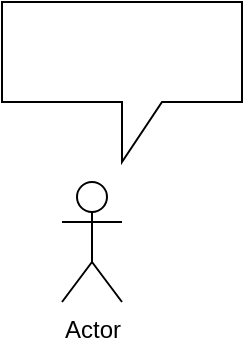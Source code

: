 <mxfile version="21.6.7" type="github">
  <diagram name="페이지-1" id="TDOl6d9EobfstHPUKOAl">
    <mxGraphModel dx="2211" dy="1156" grid="1" gridSize="10" guides="1" tooltips="1" connect="1" arrows="1" fold="1" page="1" pageScale="1" pageWidth="827" pageHeight="1169" math="0" shadow="0">
      <root>
        <mxCell id="0" />
        <mxCell id="1" parent="0" />
        <mxCell id="Uef1NXkE5S_NqfKrV0-E-1" value="Actor" style="shape=umlActor;verticalLabelPosition=bottom;verticalAlign=top;html=1;outlineConnect=0;" vertex="1" parent="1">
          <mxGeometry x="50" y="160" width="30" height="60" as="geometry" />
        </mxCell>
        <mxCell id="Uef1NXkE5S_NqfKrV0-E-2" value="" style="shape=callout;whiteSpace=wrap;html=1;perimeter=calloutPerimeter;" vertex="1" parent="1">
          <mxGeometry x="20" y="70" width="120" height="80" as="geometry" />
        </mxCell>
      </root>
    </mxGraphModel>
  </diagram>
</mxfile>
